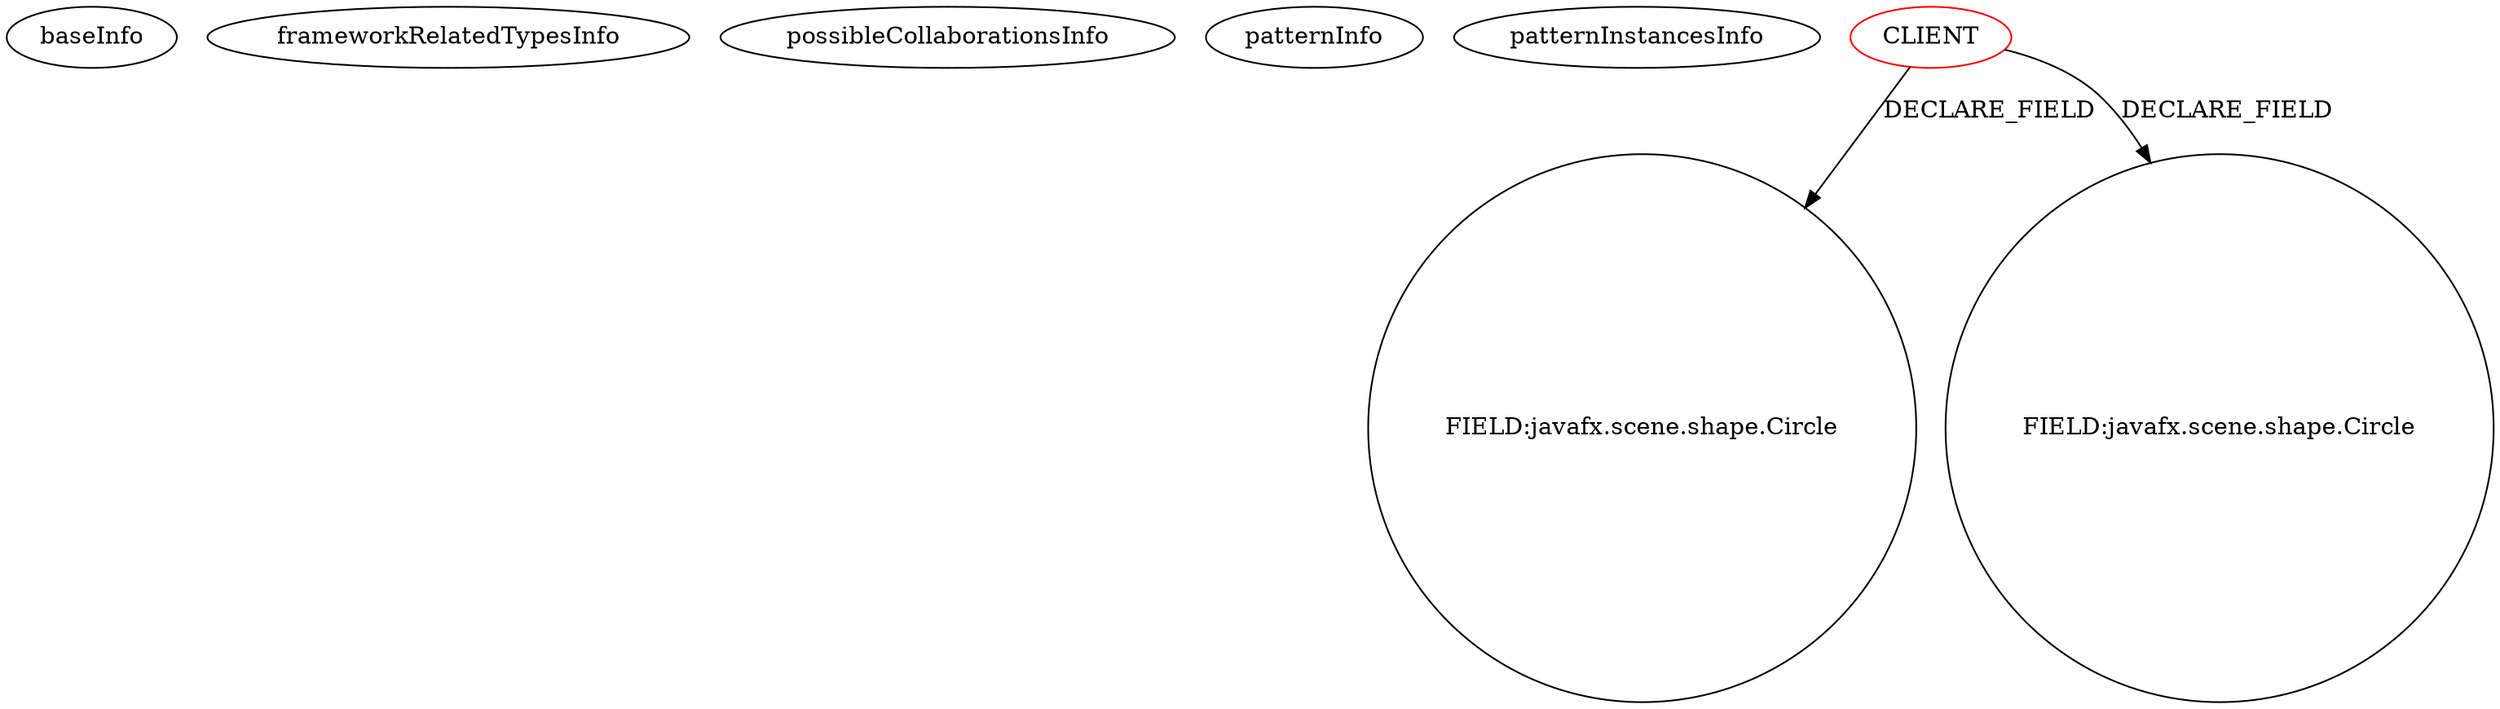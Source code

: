 digraph {
baseInfo[graphId=1472,category="pattern",isAnonymous=false,possibleRelation=false]
frameworkRelatedTypesInfo[]
possibleCollaborationsInfo[]
patternInfo[frequency=4.0,patternRootClient=0]
patternInstancesInfo[0="MrLoNee-RadialFx~/MrLoNee-RadialFx/RadialFx-master/src/com/mrlonee/radialfx/moviemenu/RadialMovieMenu.java~RadialMovieMenu~969",1="AMITCCILGITHUB-Contacts~/AMITCCILGITHUB-Contacts/Contacts-master/Contacts/src/org/apandey/preloader/Loading.java~Loading~34",2="MrLoNee-RadialFx~/MrLoNee-RadialFx/RadialFx-master/src/com/mrlonee/radialfx/thermostat/NestNoCss.java~NestNoCss~985",3="MrLoNee-RadialFx~/MrLoNee-RadialFx/RadialFx-master/src/com/mrlonee/radialfx/thermostat/Nest.java~Nest~992"]
22[label="FIELD:javafx.scene.shape.Circle",vertexType="FIELD_DECLARATION",isFrameworkType=false,shape=circle]
0[label="CLIENT",vertexType="ROOT_CLIENT_CLASS_DECLARATION",isFrameworkType=false,color=red]
20[label="FIELD:javafx.scene.shape.Circle",vertexType="FIELD_DECLARATION",isFrameworkType=false,shape=circle]
0->22[label="DECLARE_FIELD"]
0->20[label="DECLARE_FIELD"]
}
